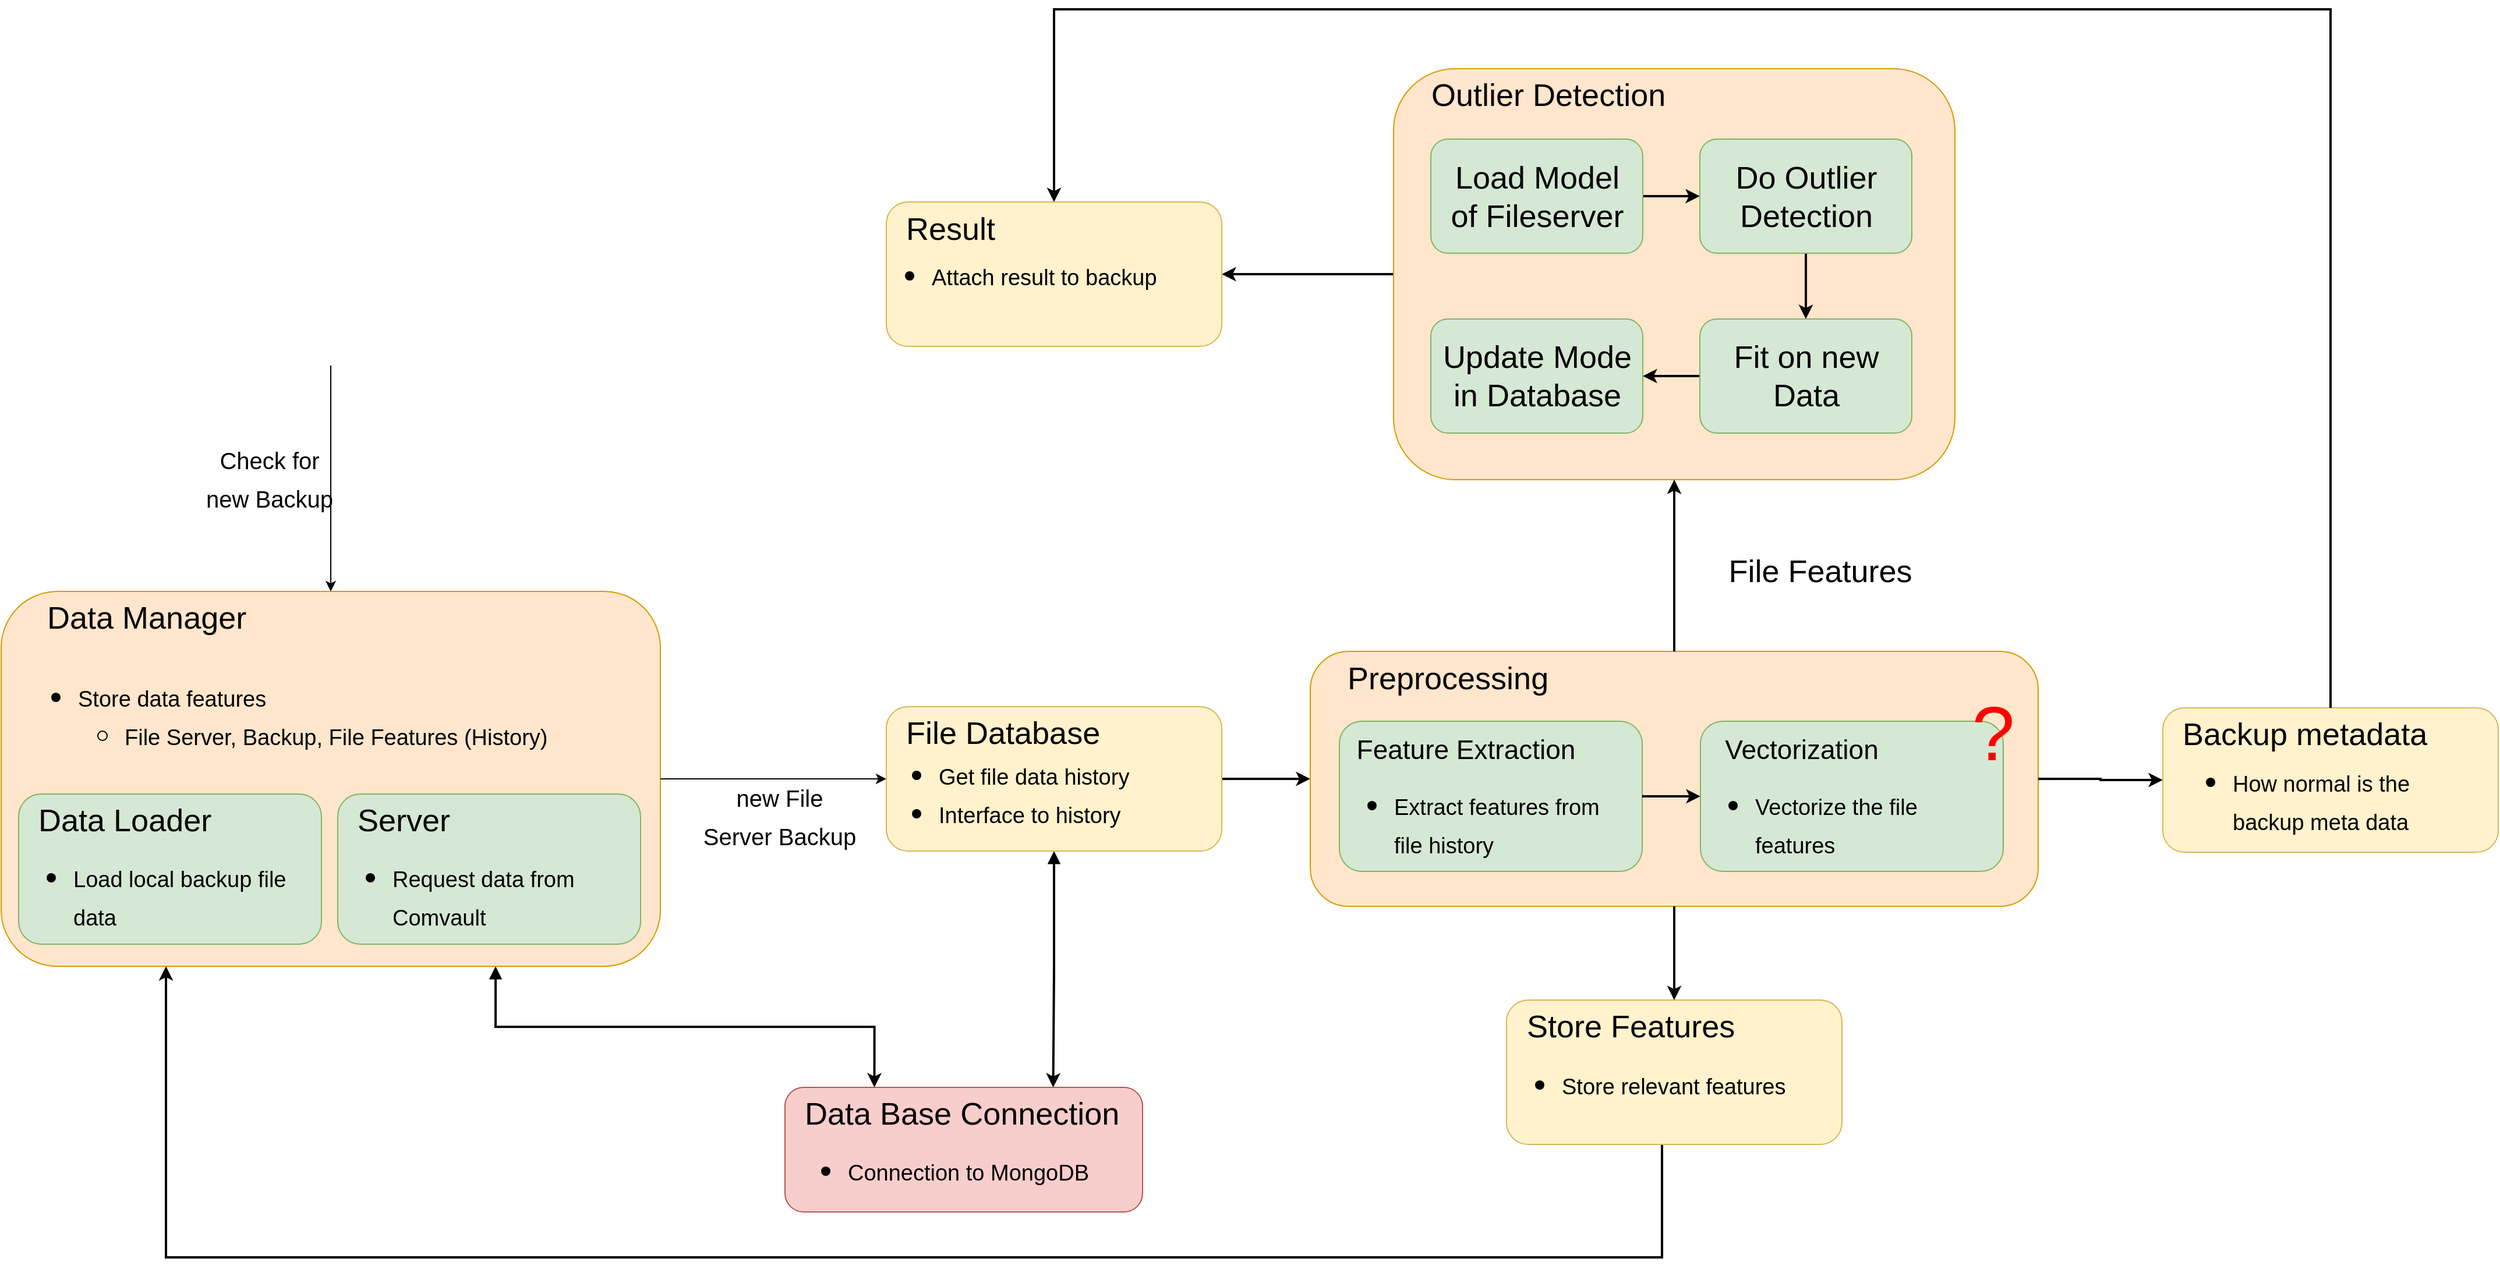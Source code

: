 <mxfile version="14.5.1" type="device"><diagram id="ywqC1MVhu42msWGoQH34" name="Page-1"><mxGraphModel dx="2960" dy="2268" grid="0" gridSize="10" guides="1" tooltips="1" connect="1" arrows="1" fold="1" page="0" pageScale="1" pageWidth="827" pageHeight="1169" math="0" shadow="0"><root><mxCell id="0"/><mxCell id="1" parent="0"/><mxCell id="6vy7VA7_rf9SLtweU5dz-38" style="edgeStyle=orthogonalEdgeStyle;rounded=0;orthogonalLoop=1;jettySize=auto;html=1;startArrow=none;startFill=0;strokeWidth=2;fontSize=27;entryX=0.25;entryY=1;entryDx=0;entryDy=0;exitX=0.5;exitY=1;exitDx=0;exitDy=0;" parent="1" source="6vy7VA7_rf9SLtweU5dz-35" target="6vy7VA7_rf9SLtweU5dz-4" edge="1"><mxGeometry relative="1" as="geometry"><mxPoint x="963" y="678" as="targetPoint"/><Array as="points"><mxPoint x="1188" y="661"/><mxPoint x="-96" y="661"/></Array></mxGeometry></mxCell><mxCell id="6vy7VA7_rf9SLtweU5dz-19" style="edgeStyle=orthogonalEdgeStyle;rounded=0;orthogonalLoop=1;jettySize=auto;html=1;exitX=0.75;exitY=1;exitDx=0;exitDy=0;entryX=0.25;entryY=0;entryDx=0;entryDy=0;fontSize=27;strokeWidth=2;startArrow=block;startFill=1;" parent="1" source="6vy7VA7_rf9SLtweU5dz-4" target="6vy7VA7_rf9SLtweU5dz-16" edge="1"><mxGeometry relative="1" as="geometry"/></mxCell><mxCell id="6vy7VA7_rf9SLtweU5dz-4" value="&amp;nbsp; &amp;nbsp; &amp;nbsp;Data Manager" style="rounded=1;whiteSpace=wrap;html=1;fillColor=#ffe6cc;strokeColor=#d79b00;align=left;verticalAlign=top;fontSize=27;" parent="1" vertex="1"><mxGeometry x="-238" y="89" width="566" height="322" as="geometry"/></mxCell><mxCell id="6vy7VA7_rf9SLtweU5dz-5" value="" style="group" parent="1" vertex="1" connectable="0"><mxGeometry x="51" y="263" width="260" height="129" as="geometry"/></mxCell><mxCell id="6vy7VA7_rf9SLtweU5dz-1" value="&amp;nbsp; Server" style="rounded=1;whiteSpace=wrap;html=1;fillColor=#d5e8d4;strokeColor=#82b366;align=left;verticalAlign=top;fontSize=27;" parent="6vy7VA7_rf9SLtweU5dz-5" vertex="1"><mxGeometry width="260" height="129" as="geometry"/></mxCell><mxCell id="6vy7VA7_rf9SLtweU5dz-2" value="&lt;ul&gt;&lt;li&gt;&lt;span style=&quot;font-size: 19px ; line-height: 100%&quot;&gt;Request data from Comvault&amp;nbsp;&lt;/span&gt;&lt;/li&gt;&lt;/ul&gt;" style="text;html=1;strokeColor=none;fillColor=none;align=left;verticalAlign=middle;whiteSpace=wrap;rounded=0;fontSize=27;" parent="6vy7VA7_rf9SLtweU5dz-5" vertex="1"><mxGeometry x="5" y="77" width="227" height="20" as="geometry"/></mxCell><mxCell id="6vy7VA7_rf9SLtweU5dz-6" value="" style="group" parent="1" vertex="1" connectable="0"><mxGeometry x="-223" y="263" width="260" height="129" as="geometry"/></mxCell><mxCell id="6vy7VA7_rf9SLtweU5dz-7" value="&amp;nbsp; Data Loader" style="rounded=1;whiteSpace=wrap;html=1;fillColor=#d5e8d4;strokeColor=#82b366;align=left;verticalAlign=top;fontSize=27;" parent="6vy7VA7_rf9SLtweU5dz-6" vertex="1"><mxGeometry width="260" height="129" as="geometry"/></mxCell><mxCell id="6vy7VA7_rf9SLtweU5dz-8" value="&lt;ul&gt;&lt;li&gt;&lt;span style=&quot;font-size: 19px ; line-height: 100%&quot;&gt;Load local backup file data&lt;/span&gt;&lt;/li&gt;&lt;/ul&gt;" style="text;html=1;strokeColor=none;fillColor=none;align=left;verticalAlign=middle;whiteSpace=wrap;rounded=0;fontSize=27;" parent="6vy7VA7_rf9SLtweU5dz-6" vertex="1"><mxGeometry x="5" y="77" width="227" height="20" as="geometry"/></mxCell><mxCell id="6vy7VA7_rf9SLtweU5dz-9" value="&lt;ul&gt;&lt;li&gt;&lt;span style=&quot;font-size: 19px&quot;&gt;Store data features&lt;/span&gt;&lt;br&gt;&lt;/li&gt;&lt;ul&gt;&lt;li&gt;&lt;span style=&quot;font-size: 19px&quot;&gt;File Server, Backup, File Features (History)&lt;/span&gt;&lt;/li&gt;&lt;/ul&gt;&lt;/ul&gt;" style="text;html=1;strokeColor=none;fillColor=none;align=left;verticalAlign=middle;whiteSpace=wrap;rounded=0;fontSize=27;" parent="1" vertex="1"><mxGeometry x="-214" y="146" width="472" height="98" as="geometry"/></mxCell><mxCell id="6vy7VA7_rf9SLtweU5dz-10" value="" style="endArrow=classic;html=1;fontSize=27;entryX=0.5;entryY=0;entryDx=0;entryDy=0;" parent="1" target="6vy7VA7_rf9SLtweU5dz-4" edge="1"><mxGeometry width="50" height="50" relative="1" as="geometry"><mxPoint x="45" y="-105" as="sourcePoint"/><mxPoint x="437" y="223" as="targetPoint"/></mxGeometry></mxCell><mxCell id="6vy7VA7_rf9SLtweU5dz-11" value="&lt;font style=&quot;font-size: 20px&quot;&gt;Check for &lt;br&gt;new Backup&lt;/font&gt;" style="text;html=1;strokeColor=none;fillColor=none;align=center;verticalAlign=middle;whiteSpace=wrap;rounded=0;fontSize=27;" parent="1" vertex="1"><mxGeometry x="-115" y="-19" width="215" height="20" as="geometry"/></mxCell><mxCell id="6vy7VA7_rf9SLtweU5dz-12" value="" style="endArrow=classic;html=1;fontSize=27;exitX=1;exitY=0.5;exitDx=0;exitDy=0;" parent="1" source="6vy7VA7_rf9SLtweU5dz-4" target="6vy7VA7_rf9SLtweU5dz-14" edge="1"><mxGeometry width="50" height="50" relative="1" as="geometry"><mxPoint x="55" y="-95" as="sourcePoint"/><mxPoint x="524" y="250" as="targetPoint"/></mxGeometry></mxCell><mxCell id="6vy7VA7_rf9SLtweU5dz-13" value="&lt;span style=&quot;font-size: 20px&quot;&gt;new File &lt;br&gt;Server Backup&lt;/span&gt;" style="text;html=1;strokeColor=none;fillColor=none;align=center;verticalAlign=middle;whiteSpace=wrap;rounded=0;fontSize=27;" parent="1" vertex="1"><mxGeometry x="323" y="256" width="215" height="50" as="geometry"/></mxCell><mxCell id="6vy7VA7_rf9SLtweU5dz-20" style="edgeStyle=orthogonalEdgeStyle;rounded=0;orthogonalLoop=1;jettySize=auto;html=1;exitX=0.5;exitY=1;exitDx=0;exitDy=0;entryX=0.75;entryY=0;entryDx=0;entryDy=0;fontSize=27;startArrow=block;startFill=1;strokeWidth=2;" parent="1" source="6vy7VA7_rf9SLtweU5dz-14" target="6vy7VA7_rf9SLtweU5dz-16" edge="1"><mxGeometry relative="1" as="geometry"/></mxCell><mxCell id="6vy7VA7_rf9SLtweU5dz-29" style="edgeStyle=orthogonalEdgeStyle;rounded=0;orthogonalLoop=1;jettySize=auto;html=1;entryX=0;entryY=0.5;entryDx=0;entryDy=0;startArrow=none;startFill=0;strokeWidth=2;fontSize=27;" parent="1" source="6vy7VA7_rf9SLtweU5dz-14" target="6vy7VA7_rf9SLtweU5dz-21" edge="1"><mxGeometry relative="1" as="geometry"/></mxCell><mxCell id="6vy7VA7_rf9SLtweU5dz-14" value="&amp;nbsp; File Database" style="rounded=1;whiteSpace=wrap;html=1;fillColor=#fff2cc;strokeColor=#d6b656;align=left;verticalAlign=top;fontSize=27;" parent="1" vertex="1"><mxGeometry x="522" y="188" width="288" height="124" as="geometry"/></mxCell><mxCell id="6vy7VA7_rf9SLtweU5dz-15" value="&lt;ul&gt;&lt;li&gt;&lt;span style=&quot;font-size: 19px&quot;&gt;Get file data history&lt;/span&gt;&lt;/li&gt;&lt;li&gt;&lt;span style=&quot;font-size: 19px&quot;&gt;Interface to history&lt;/span&gt;&lt;/li&gt;&lt;/ul&gt;" style="text;html=1;strokeColor=none;fillColor=none;align=left;verticalAlign=middle;whiteSpace=wrap;rounded=0;fontSize=27;" parent="1" vertex="1"><mxGeometry x="525" y="213" width="257" height="98" as="geometry"/></mxCell><mxCell id="6vy7VA7_rf9SLtweU5dz-18" value="" style="group" parent="1" vertex="1" connectable="0"><mxGeometry x="435" y="515" width="307" height="107" as="geometry"/></mxCell><mxCell id="6vy7VA7_rf9SLtweU5dz-16" value="&amp;nbsp; Data Base Connection" style="rounded=1;whiteSpace=wrap;html=1;fillColor=#f8cecc;strokeColor=#b85450;align=left;verticalAlign=top;fontSize=27;" parent="6vy7VA7_rf9SLtweU5dz-18" vertex="1"><mxGeometry width="307" height="107" as="geometry"/></mxCell><mxCell id="6vy7VA7_rf9SLtweU5dz-17" value="&lt;ul&gt;&lt;li&gt;&lt;span style=&quot;font-size: 19px&quot;&gt;Connection to MongoDB&amp;nbsp;&lt;/span&gt;&lt;/li&gt;&lt;/ul&gt;" style="text;html=1;strokeColor=none;fillColor=none;align=left;verticalAlign=middle;whiteSpace=wrap;rounded=0;fontSize=27;" parent="6vy7VA7_rf9SLtweU5dz-18" vertex="1"><mxGeometry x="12" y="40" width="276" height="62" as="geometry"/></mxCell><mxCell id="6vy7VA7_rf9SLtweU5dz-32" value="" style="group" parent="1" vertex="1" connectable="0"><mxGeometry x="886" y="140.5" width="625" height="219" as="geometry"/></mxCell><mxCell id="6vy7VA7_rf9SLtweU5dz-21" value="&amp;nbsp; &amp;nbsp; Preprocessing" style="rounded=1;whiteSpace=wrap;html=1;fillColor=#ffe6cc;strokeColor=#d79b00;align=left;verticalAlign=top;fontSize=27;" parent="6vy7VA7_rf9SLtweU5dz-32" vertex="1"><mxGeometry width="625" height="219" as="geometry"/></mxCell><mxCell id="6vy7VA7_rf9SLtweU5dz-22" value="" style="group" parent="6vy7VA7_rf9SLtweU5dz-32" vertex="1" connectable="0"><mxGeometry x="25" y="60" width="260" height="129" as="geometry"/></mxCell><mxCell id="6vy7VA7_rf9SLtweU5dz-23" value="&lt;font style=&quot;font-size: 23px&quot;&gt;&amp;nbsp; Feature Extraction&lt;/font&gt;" style="rounded=1;whiteSpace=wrap;html=1;fillColor=#d5e8d4;strokeColor=#82b366;align=left;verticalAlign=top;fontSize=27;" parent="6vy7VA7_rf9SLtweU5dz-22" vertex="1"><mxGeometry width="260" height="129" as="geometry"/></mxCell><mxCell id="6vy7VA7_rf9SLtweU5dz-24" value="&lt;ul&gt;&lt;li&gt;&lt;span style=&quot;font-size: 19px ; line-height: 100%&quot;&gt;Extract features from&amp;nbsp; file history&lt;br&gt;&lt;/span&gt;&lt;/li&gt;&lt;/ul&gt;" style="text;html=1;strokeColor=none;fillColor=none;align=left;verticalAlign=middle;whiteSpace=wrap;rounded=0;fontSize=27;" parent="6vy7VA7_rf9SLtweU5dz-22" vertex="1"><mxGeometry x="5" y="77" width="227" height="20" as="geometry"/></mxCell><mxCell id="6vy7VA7_rf9SLtweU5dz-26" value="" style="group" parent="6vy7VA7_rf9SLtweU5dz-32" vertex="1" connectable="0"><mxGeometry x="335" y="60" width="275" height="129" as="geometry"/></mxCell><mxCell id="6vy7VA7_rf9SLtweU5dz-27" value="&lt;font style=&quot;font-size: 23px&quot;&gt;&amp;nbsp; &amp;nbsp;Vectorization&lt;/font&gt;" style="rounded=1;whiteSpace=wrap;html=1;fillColor=#d5e8d4;strokeColor=#82b366;align=left;verticalAlign=top;fontSize=27;" parent="6vy7VA7_rf9SLtweU5dz-26" vertex="1"><mxGeometry width="260" height="129" as="geometry"/></mxCell><mxCell id="6vy7VA7_rf9SLtweU5dz-28" value="&lt;ul&gt;&lt;li&gt;&lt;span style=&quot;font-size: 19px ; line-height: 100%&quot;&gt;Vectorize the file features&amp;nbsp;&lt;/span&gt;&lt;/li&gt;&lt;/ul&gt;" style="text;html=1;strokeColor=none;fillColor=none;align=left;verticalAlign=middle;whiteSpace=wrap;rounded=0;fontSize=27;" parent="6vy7VA7_rf9SLtweU5dz-26" vertex="1"><mxGeometry x="5" y="77" width="227" height="20" as="geometry"/></mxCell><mxCell id="6vy7VA7_rf9SLtweU5dz-60" value="&lt;font style=&quot;font-size: 66px&quot; color=&quot;#ff0000&quot;&gt;?&lt;/font&gt;" style="text;html=1;strokeColor=none;fillColor=none;align=center;verticalAlign=middle;whiteSpace=wrap;rounded=0;fontSize=27;" parent="6vy7VA7_rf9SLtweU5dz-26" vertex="1"><mxGeometry x="228" y="-23.5" width="47" height="67" as="geometry"/></mxCell><mxCell id="6vy7VA7_rf9SLtweU5dz-25" style="edgeStyle=orthogonalEdgeStyle;rounded=0;orthogonalLoop=1;jettySize=auto;html=1;startArrow=none;startFill=0;strokeWidth=2;fontSize=27;" parent="6vy7VA7_rf9SLtweU5dz-32" source="6vy7VA7_rf9SLtweU5dz-23" target="6vy7VA7_rf9SLtweU5dz-27" edge="1"><mxGeometry relative="1" as="geometry"><mxPoint x="1292" y="338" as="targetPoint"/></mxGeometry></mxCell><mxCell id="6vy7VA7_rf9SLtweU5dz-36" value="" style="group" parent="1" vertex="1" connectable="0"><mxGeometry x="1054.5" y="440" width="288" height="124.429" as="geometry"/></mxCell><mxCell id="6vy7VA7_rf9SLtweU5dz-34" value="&amp;nbsp; Store Features" style="rounded=1;whiteSpace=wrap;html=1;fillColor=#fff2cc;strokeColor=#d6b656;align=left;verticalAlign=top;fontSize=27;" parent="6vy7VA7_rf9SLtweU5dz-36" vertex="1"><mxGeometry width="288" height="124" as="geometry"/></mxCell><mxCell id="6vy7VA7_rf9SLtweU5dz-35" value="&lt;ul&gt;&lt;li&gt;&lt;span style=&quot;font-size: 19px&quot;&gt;Store relevant features&lt;/span&gt;&lt;/li&gt;&lt;/ul&gt;" style="text;html=1;strokeColor=none;fillColor=none;align=left;verticalAlign=middle;whiteSpace=wrap;rounded=0;fontSize=27;" parent="6vy7VA7_rf9SLtweU5dz-36" vertex="1"><mxGeometry x="5" y="23" width="257" height="98" as="geometry"/></mxCell><mxCell id="6vy7VA7_rf9SLtweU5dz-37" style="edgeStyle=orthogonalEdgeStyle;rounded=0;orthogonalLoop=1;jettySize=auto;html=1;exitX=0.5;exitY=1;exitDx=0;exitDy=0;entryX=0.5;entryY=0;entryDx=0;entryDy=0;startArrow=none;startFill=0;strokeWidth=2;fontSize=27;" parent="1" source="6vy7VA7_rf9SLtweU5dz-21" target="6vy7VA7_rf9SLtweU5dz-34" edge="1"><mxGeometry relative="1" as="geometry"/></mxCell><mxCell id="6vy7VA7_rf9SLtweU5dz-63" style="edgeStyle=orthogonalEdgeStyle;rounded=0;orthogonalLoop=1;jettySize=auto;html=1;entryX=1;entryY=0.5;entryDx=0;entryDy=0;startArrow=none;startFill=0;strokeWidth=2;fontSize=27;" parent="1" source="6vy7VA7_rf9SLtweU5dz-40" target="6vy7VA7_rf9SLtweU5dz-62" edge="1"><mxGeometry relative="1" as="geometry"/></mxCell><mxCell id="6vy7VA7_rf9SLtweU5dz-40" value="&amp;nbsp; &amp;nbsp; Outlier Detection" style="rounded=1;whiteSpace=wrap;html=1;fillColor=#ffe6cc;strokeColor=#d79b00;align=left;verticalAlign=top;fontSize=27;" parent="1" vertex="1"><mxGeometry x="957.5" y="-360" width="482" height="353" as="geometry"/></mxCell><mxCell id="6vy7VA7_rf9SLtweU5dz-50" value="" style="edgeStyle=orthogonalEdgeStyle;rounded=0;orthogonalLoop=1;jettySize=auto;html=1;startArrow=none;startFill=0;strokeWidth=2;fontSize=27;" parent="1" source="6vy7VA7_rf9SLtweU5dz-48" target="6vy7VA7_rf9SLtweU5dz-49" edge="1"><mxGeometry relative="1" as="geometry"/></mxCell><mxCell id="6vy7VA7_rf9SLtweU5dz-48" value="Load Model&lt;br&gt;of Fileserver" style="rounded=1;whiteSpace=wrap;html=1;fontSize=27;align=center;fillColor=#d5e8d4;strokeColor=#82b366;" parent="1" vertex="1"><mxGeometry x="989.5" y="-299.5" width="182" height="98" as="geometry"/></mxCell><mxCell id="6vy7VA7_rf9SLtweU5dz-52" value="" style="edgeStyle=orthogonalEdgeStyle;rounded=0;orthogonalLoop=1;jettySize=auto;html=1;startArrow=none;startFill=0;strokeWidth=2;fontSize=27;" parent="1" source="6vy7VA7_rf9SLtweU5dz-49" target="6vy7VA7_rf9SLtweU5dz-51" edge="1"><mxGeometry relative="1" as="geometry"/></mxCell><mxCell id="6vy7VA7_rf9SLtweU5dz-49" value="Do Outlier Detection" style="rounded=1;whiteSpace=wrap;html=1;fontSize=27;align=center;fillColor=#d5e8d4;strokeColor=#82b366;" parent="1" vertex="1"><mxGeometry x="1220.5" y="-299.5" width="182" height="98" as="geometry"/></mxCell><mxCell id="6vy7VA7_rf9SLtweU5dz-54" value="" style="edgeStyle=orthogonalEdgeStyle;rounded=0;orthogonalLoop=1;jettySize=auto;html=1;startArrow=none;startFill=0;strokeWidth=2;fontSize=27;" parent="1" source="6vy7VA7_rf9SLtweU5dz-51" target="6vy7VA7_rf9SLtweU5dz-53" edge="1"><mxGeometry relative="1" as="geometry"/></mxCell><mxCell id="6vy7VA7_rf9SLtweU5dz-51" value="Fit on new&lt;br&gt;Data" style="rounded=1;whiteSpace=wrap;html=1;fontSize=27;align=center;fillColor=#d5e8d4;strokeColor=#82b366;" parent="1" vertex="1"><mxGeometry x="1220.5" y="-145" width="182" height="98" as="geometry"/></mxCell><mxCell id="6vy7VA7_rf9SLtweU5dz-53" value="Update Mode in Database" style="rounded=1;whiteSpace=wrap;html=1;fontSize=27;align=center;fillColor=#d5e8d4;strokeColor=#82b366;" parent="1" vertex="1"><mxGeometry x="989.5" y="-145" width="182" height="98" as="geometry"/></mxCell><mxCell id="6vy7VA7_rf9SLtweU5dz-55" style="edgeStyle=orthogonalEdgeStyle;rounded=0;orthogonalLoop=1;jettySize=auto;html=1;entryX=0.5;entryY=1;entryDx=0;entryDy=0;startArrow=none;startFill=0;strokeWidth=2;fontSize=27;" parent="1" source="6vy7VA7_rf9SLtweU5dz-21" target="6vy7VA7_rf9SLtweU5dz-40" edge="1"><mxGeometry relative="1" as="geometry"/></mxCell><mxCell id="6vy7VA7_rf9SLtweU5dz-56" value="File Features" style="text;html=1;strokeColor=none;fillColor=none;align=center;verticalAlign=middle;whiteSpace=wrap;rounded=0;fontSize=27;" parent="1" vertex="1"><mxGeometry x="1220.5" y="62" width="206" height="20" as="geometry"/></mxCell><mxCell id="6vy7VA7_rf9SLtweU5dz-62" value="&amp;nbsp; Result&lt;br&gt;" style="rounded=1;whiteSpace=wrap;html=1;fillColor=#fff2cc;strokeColor=#d6b656;align=left;verticalAlign=top;fontSize=27;" parent="1" vertex="1"><mxGeometry x="522" y="-245.5" width="288" height="124" as="geometry"/></mxCell><mxCell id="6vy7VA7_rf9SLtweU5dz-64" value="&lt;ul&gt;&lt;li&gt;&lt;span style=&quot;font-size: 19px&quot;&gt;Attach result to backup&amp;nbsp;&lt;/span&gt;&lt;/li&gt;&lt;/ul&gt;" style="text;html=1;strokeColor=none;fillColor=none;align=left;verticalAlign=middle;whiteSpace=wrap;rounded=0;fontSize=27;" parent="1" vertex="1"><mxGeometry x="519" y="-233" width="257" height="99" as="geometry"/></mxCell><mxCell id="6vy7VA7_rf9SLtweU5dz-68" style="edgeStyle=orthogonalEdgeStyle;rounded=0;orthogonalLoop=1;jettySize=auto;html=1;startArrow=none;startFill=0;strokeWidth=2;fontSize=27;entryX=0;entryY=0.5;entryDx=0;entryDy=0;" parent="1" source="6vy7VA7_rf9SLtweU5dz-21" target="6vy7VA7_rf9SLtweU5dz-66" edge="1"><mxGeometry relative="1" as="geometry"><mxPoint x="1636" y="233" as="targetPoint"/></mxGeometry></mxCell><mxCell id="6vy7VA7_rf9SLtweU5dz-69" value="" style="group" parent="1" vertex="1" connectable="0"><mxGeometry x="1618" y="189" width="288" height="128" as="geometry"/></mxCell><mxCell id="6vy7VA7_rf9SLtweU5dz-66" value="&amp;nbsp; Backup metadata" style="rounded=1;whiteSpace=wrap;html=1;fillColor=#fff2cc;strokeColor=#d6b656;align=left;verticalAlign=top;fontSize=27;" parent="6vy7VA7_rf9SLtweU5dz-69" vertex="1"><mxGeometry width="288" height="124" as="geometry"/></mxCell><mxCell id="6vy7VA7_rf9SLtweU5dz-67" value="&lt;ul&gt;&lt;li&gt;&lt;span style=&quot;font-size: 19px&quot;&gt;How normal is the backup meta data&lt;/span&gt;&lt;/li&gt;&lt;/ul&gt;" style="text;html=1;strokeColor=none;fillColor=none;align=left;verticalAlign=middle;whiteSpace=wrap;rounded=0;fontSize=27;" parent="6vy7VA7_rf9SLtweU5dz-69" vertex="1"><mxGeometry x="18" y="30" width="257" height="98" as="geometry"/></mxCell><mxCell id="6vy7VA7_rf9SLtweU5dz-70" style="edgeStyle=orthogonalEdgeStyle;rounded=0;orthogonalLoop=1;jettySize=auto;html=1;entryX=0.5;entryY=0;entryDx=0;entryDy=0;startArrow=none;startFill=0;strokeWidth=2;fontSize=27;" parent="1" source="6vy7VA7_rf9SLtweU5dz-66" target="6vy7VA7_rf9SLtweU5dz-62" edge="1"><mxGeometry relative="1" as="geometry"><Array as="points"><mxPoint x="1762" y="-411"/><mxPoint x="666" y="-411"/></Array></mxGeometry></mxCell></root></mxGraphModel></diagram></mxfile>